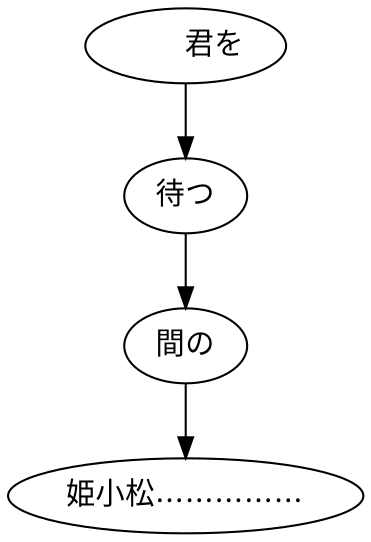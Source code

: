 digraph graph680 {
	node0 [label="　　君を"];
	node1 [label="待つ"];
	node2 [label="間の"];
	node3 [label="姫小松……………"];
	node0 -> node1;
	node1 -> node2;
	node2 -> node3;
}
